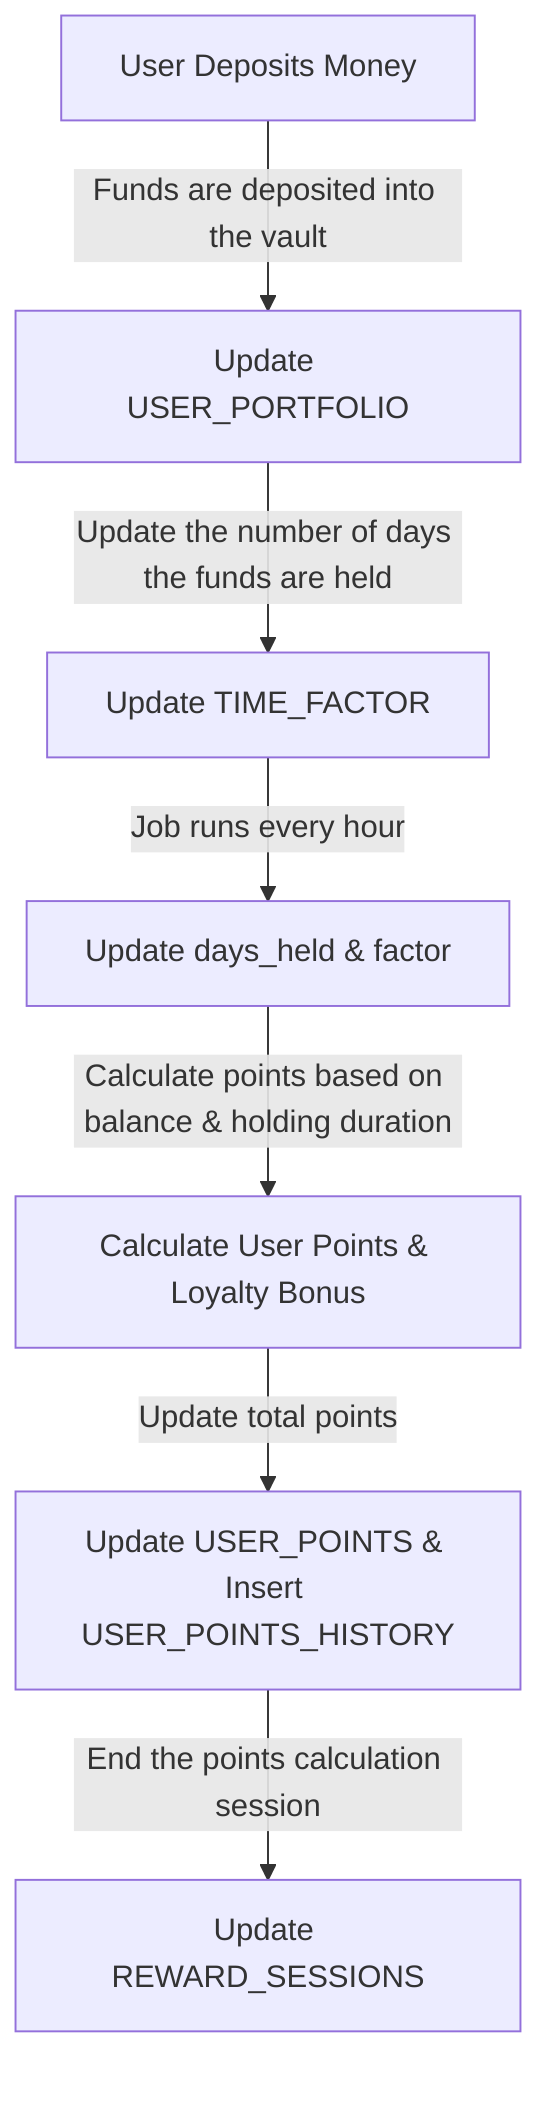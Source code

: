 graph TD;
    A[User Deposits Money] -->|Funds are deposited into the vault| B[Update USER_PORTFOLIO];
    B -->|Update the number of days the funds are held| C[Update TIME_FACTOR];
    C -->|Job runs every hour| D[Update days_held & factor];
    D -->|Calculate points based on balance & holding duration| E[Calculate User Points & Loyalty Bonus];
    E -->|Update total points| F[Update USER_POINTS & Insert USER_POINTS_HISTORY];
    F -->|End the points calculation session| G[Update REWARD_SESSIONS];
